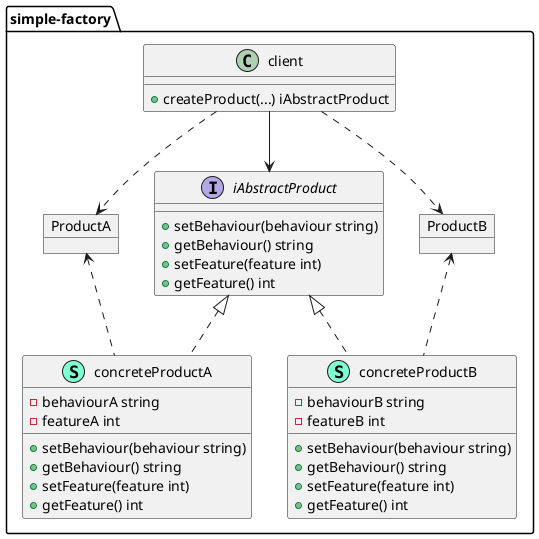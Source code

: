 @startuml go-dsgn-pttrn-simple-factory

namespace simple-factory {

    class client {
        + createProduct(...) iAbstractProduct
    }

    object ProductA {

    }

    class concreteProductA << (S,Aquamarine) >> {
        - behaviourA string
        - featureA int

        + setBehaviour(behaviour string) 
        + getBehaviour() string
        + setFeature(feature int) 
        + getFeature() int

    }
    class concreteProductB << (S,Aquamarine) >> {
        - behaviourB string
        - featureB int

        + setBehaviour(behaviour string) 
        + getBehaviour() string
        + setFeature(feature int) 
        + getFeature() int

    }

    object ProductB {

    }

    interface iAbstractProduct  {
        + setBehaviour(behaviour string) 
        + getBehaviour() string
        + setFeature(feature int) 
        + getFeature() int

    }



}

"simple-factory.client" --> "simple-factory.iAbstractProduct"

"simple-factory.client" ..> "ProductA"
ProductA <.. "simple-factory.concreteProductA"
"simple-factory.client" ..> "ProductB"
ProductB <.. "simple-factory.concreteProductB"

"simple-factory.iAbstractProduct" <|.. "simple-factory.concreteProductA"
"simple-factory.iAbstractProduct" <|.. "simple-factory.concreteProductB"

@enduml

